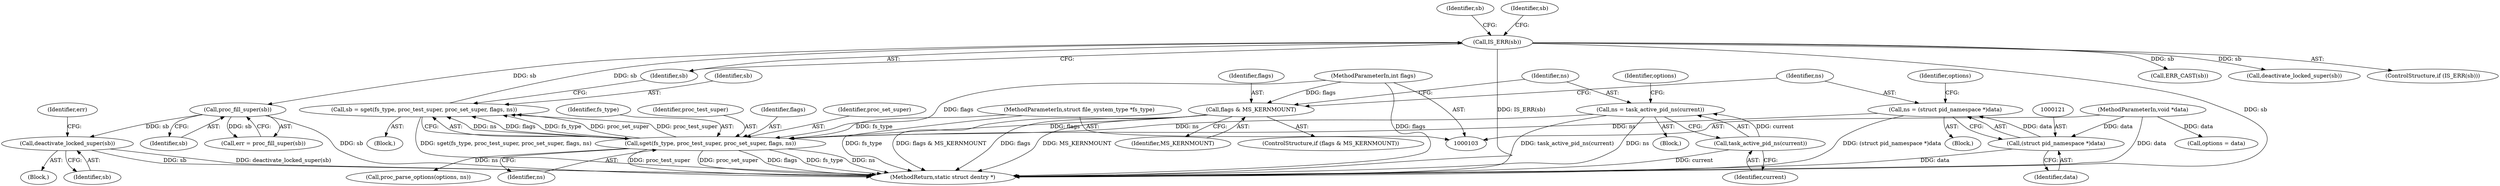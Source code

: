 digraph "0_linux_f5364c150aa645b3d7daa21b5c0b9feaa1c9cd6d_0@pointer" {
"1000190" [label="(Call,deactivate_locked_super(sb))"];
"1000185" [label="(Call,proc_fill_super(sb))"];
"1000155" [label="(Call,IS_ERR(sb))"];
"1000146" [label="(Call,sb = sget(fs_type, proc_test_super, proc_set_super, flags, ns))"];
"1000148" [label="(Call,sget(fs_type, proc_test_super, proc_set_super, flags, ns))"];
"1000104" [label="(MethodParameterIn,struct file_system_type *fs_type)"];
"1000114" [label="(Call,flags & MS_KERNMOUNT)"];
"1000105" [label="(MethodParameterIn,int flags)"];
"1000128" [label="(Call,ns = task_active_pid_ns(current))"];
"1000130" [label="(Call,task_active_pid_ns(current))"];
"1000118" [label="(Call,ns = (struct pid_namespace *)data)"];
"1000120" [label="(Call,(struct pid_namespace *)data)"];
"1000107" [label="(MethodParameterIn,void *data)"];
"1000118" [label="(Call,ns = (struct pid_namespace *)data)"];
"1000183" [label="(Call,err = proc_fill_super(sb))"];
"1000149" [label="(Identifier,fs_type)"];
"1000129" [label="(Identifier,ns)"];
"1000130" [label="(Call,task_active_pid_ns(current))"];
"1000158" [label="(Call,ERR_CAST(sb))"];
"1000113" [label="(ControlStructure,if (flags & MS_KERNMOUNT))"];
"1000119" [label="(Identifier,ns)"];
"1000114" [label="(Call,flags & MS_KERNMOUNT)"];
"1000159" [label="(Identifier,sb)"];
"1000162" [label="(Identifier,sb)"];
"1000105" [label="(MethodParameterIn,int flags)"];
"1000120" [label="(Call,(struct pid_namespace *)data)"];
"1000132" [label="(Call,options = data)"];
"1000156" [label="(Identifier,sb)"];
"1000167" [label="(Call,proc_parse_options(options, ns))"];
"1000210" [label="(MethodReturn,static struct dentry *)"];
"1000171" [label="(Call,deactivate_locked_super(sb))"];
"1000108" [label="(Block,)"];
"1000115" [label="(Identifier,flags)"];
"1000122" [label="(Identifier,data)"];
"1000155" [label="(Call,IS_ERR(sb))"];
"1000104" [label="(MethodParameterIn,struct file_system_type *fs_type)"];
"1000189" [label="(Block,)"];
"1000186" [label="(Identifier,sb)"];
"1000185" [label="(Call,proc_fill_super(sb))"];
"1000147" [label="(Identifier,sb)"];
"1000117" [label="(Block,)"];
"1000150" [label="(Identifier,proc_test_super)"];
"1000124" [label="(Identifier,options)"];
"1000128" [label="(Call,ns = task_active_pid_ns(current))"];
"1000116" [label="(Identifier,MS_KERNMOUNT)"];
"1000133" [label="(Identifier,options)"];
"1000191" [label="(Identifier,sb)"];
"1000107" [label="(MethodParameterIn,void *data)"];
"1000190" [label="(Call,deactivate_locked_super(sb))"];
"1000152" [label="(Identifier,flags)"];
"1000127" [label="(Block,)"];
"1000154" [label="(ControlStructure,if (IS_ERR(sb)))"];
"1000131" [label="(Identifier,current)"];
"1000146" [label="(Call,sb = sget(fs_type, proc_test_super, proc_set_super, flags, ns))"];
"1000148" [label="(Call,sget(fs_type, proc_test_super, proc_set_super, flags, ns))"];
"1000153" [label="(Identifier,ns)"];
"1000194" [label="(Identifier,err)"];
"1000151" [label="(Identifier,proc_set_super)"];
"1000190" -> "1000189"  [label="AST: "];
"1000190" -> "1000191"  [label="CFG: "];
"1000191" -> "1000190"  [label="AST: "];
"1000194" -> "1000190"  [label="CFG: "];
"1000190" -> "1000210"  [label="DDG: deactivate_locked_super(sb)"];
"1000190" -> "1000210"  [label="DDG: sb"];
"1000185" -> "1000190"  [label="DDG: sb"];
"1000185" -> "1000183"  [label="AST: "];
"1000185" -> "1000186"  [label="CFG: "];
"1000186" -> "1000185"  [label="AST: "];
"1000183" -> "1000185"  [label="CFG: "];
"1000185" -> "1000210"  [label="DDG: sb"];
"1000185" -> "1000183"  [label="DDG: sb"];
"1000155" -> "1000185"  [label="DDG: sb"];
"1000155" -> "1000154"  [label="AST: "];
"1000155" -> "1000156"  [label="CFG: "];
"1000156" -> "1000155"  [label="AST: "];
"1000159" -> "1000155"  [label="CFG: "];
"1000162" -> "1000155"  [label="CFG: "];
"1000155" -> "1000210"  [label="DDG: IS_ERR(sb)"];
"1000155" -> "1000210"  [label="DDG: sb"];
"1000146" -> "1000155"  [label="DDG: sb"];
"1000155" -> "1000158"  [label="DDG: sb"];
"1000155" -> "1000171"  [label="DDG: sb"];
"1000146" -> "1000108"  [label="AST: "];
"1000146" -> "1000148"  [label="CFG: "];
"1000147" -> "1000146"  [label="AST: "];
"1000148" -> "1000146"  [label="AST: "];
"1000156" -> "1000146"  [label="CFG: "];
"1000146" -> "1000210"  [label="DDG: sget(fs_type, proc_test_super, proc_set_super, flags, ns)"];
"1000148" -> "1000146"  [label="DDG: ns"];
"1000148" -> "1000146"  [label="DDG: flags"];
"1000148" -> "1000146"  [label="DDG: fs_type"];
"1000148" -> "1000146"  [label="DDG: proc_set_super"];
"1000148" -> "1000146"  [label="DDG: proc_test_super"];
"1000148" -> "1000153"  [label="CFG: "];
"1000149" -> "1000148"  [label="AST: "];
"1000150" -> "1000148"  [label="AST: "];
"1000151" -> "1000148"  [label="AST: "];
"1000152" -> "1000148"  [label="AST: "];
"1000153" -> "1000148"  [label="AST: "];
"1000148" -> "1000210"  [label="DDG: proc_test_super"];
"1000148" -> "1000210"  [label="DDG: proc_set_super"];
"1000148" -> "1000210"  [label="DDG: flags"];
"1000148" -> "1000210"  [label="DDG: fs_type"];
"1000148" -> "1000210"  [label="DDG: ns"];
"1000104" -> "1000148"  [label="DDG: fs_type"];
"1000114" -> "1000148"  [label="DDG: flags"];
"1000105" -> "1000148"  [label="DDG: flags"];
"1000128" -> "1000148"  [label="DDG: ns"];
"1000118" -> "1000148"  [label="DDG: ns"];
"1000148" -> "1000167"  [label="DDG: ns"];
"1000104" -> "1000103"  [label="AST: "];
"1000104" -> "1000210"  [label="DDG: fs_type"];
"1000114" -> "1000113"  [label="AST: "];
"1000114" -> "1000116"  [label="CFG: "];
"1000115" -> "1000114"  [label="AST: "];
"1000116" -> "1000114"  [label="AST: "];
"1000119" -> "1000114"  [label="CFG: "];
"1000129" -> "1000114"  [label="CFG: "];
"1000114" -> "1000210"  [label="DDG: flags & MS_KERNMOUNT"];
"1000114" -> "1000210"  [label="DDG: flags"];
"1000114" -> "1000210"  [label="DDG: MS_KERNMOUNT"];
"1000105" -> "1000114"  [label="DDG: flags"];
"1000105" -> "1000103"  [label="AST: "];
"1000105" -> "1000210"  [label="DDG: flags"];
"1000128" -> "1000127"  [label="AST: "];
"1000128" -> "1000130"  [label="CFG: "];
"1000129" -> "1000128"  [label="AST: "];
"1000130" -> "1000128"  [label="AST: "];
"1000133" -> "1000128"  [label="CFG: "];
"1000128" -> "1000210"  [label="DDG: task_active_pid_ns(current)"];
"1000128" -> "1000210"  [label="DDG: ns"];
"1000130" -> "1000128"  [label="DDG: current"];
"1000130" -> "1000131"  [label="CFG: "];
"1000131" -> "1000130"  [label="AST: "];
"1000130" -> "1000210"  [label="DDG: current"];
"1000118" -> "1000117"  [label="AST: "];
"1000118" -> "1000120"  [label="CFG: "];
"1000119" -> "1000118"  [label="AST: "];
"1000120" -> "1000118"  [label="AST: "];
"1000124" -> "1000118"  [label="CFG: "];
"1000118" -> "1000210"  [label="DDG: (struct pid_namespace *)data"];
"1000120" -> "1000118"  [label="DDG: data"];
"1000120" -> "1000122"  [label="CFG: "];
"1000121" -> "1000120"  [label="AST: "];
"1000122" -> "1000120"  [label="AST: "];
"1000120" -> "1000210"  [label="DDG: data"];
"1000107" -> "1000120"  [label="DDG: data"];
"1000107" -> "1000103"  [label="AST: "];
"1000107" -> "1000210"  [label="DDG: data"];
"1000107" -> "1000132"  [label="DDG: data"];
}
